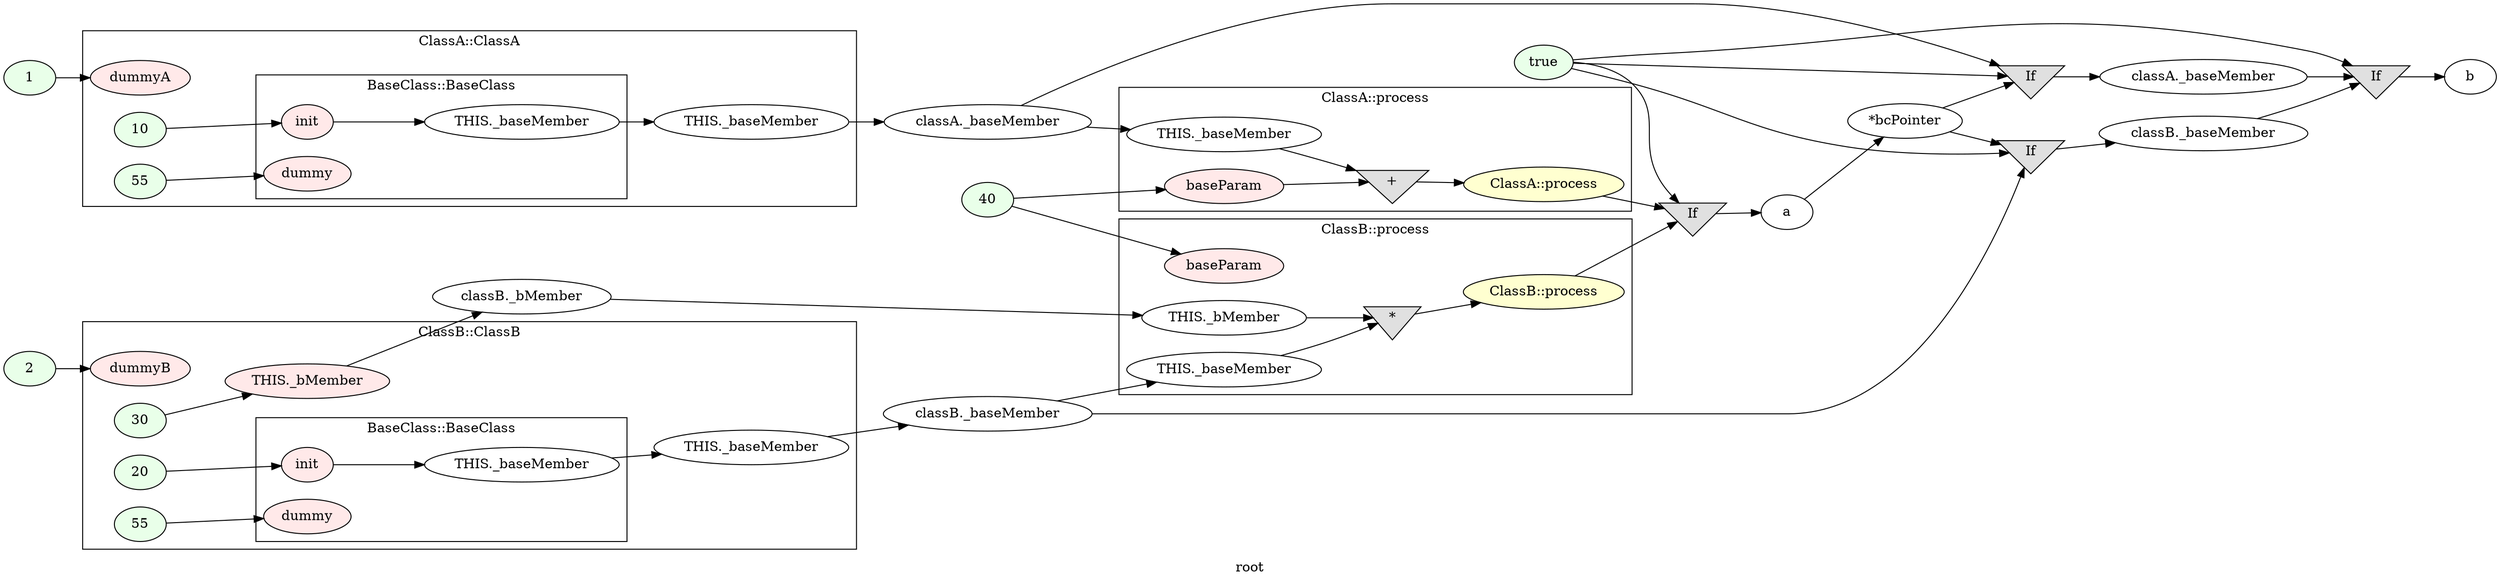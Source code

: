 digraph G
{
rankdir=LR;
label = "root";
	node_000039 [ label = "1", style=filled, fillcolor="#E9FFE9", startingline=46 ]
	node_000051 [ label = "classA._baseMember", startingline=46 ]
	node_000052 [ label = "2", style=filled, fillcolor="#E9FFE9", startingline=47 ]
	node_000065 [ label = "classB._bMember", startingline=47 ]
	node_000066 [ label = "classB._baseMember", startingline=47 ]
	node_000067 [ label = "true", style=filled, fillcolor="#E9FFE9", startingline=49 ]
	node_000074 [ label = "40", style=filled, fillcolor="#E9FFE9", startingline=58 ]
	node_000085 [ label = "If", shape=invtriangle, style=filled, fillcolor="#E0E0E0", startingline=58 ]
	node_000086 [ label = "a", startingline=58 ]
	node_000087 [ label = "*bcPointer", startingline=59 ]
	node_000088 [ label = "If", shape=invtriangle, style=filled, fillcolor="#E0E0E0", startingline=59 ]
	node_000089 [ label = "classA._baseMember", startingline=59 ]
	node_000090 [ label = "If", shape=invtriangle, style=filled, fillcolor="#E0E0E0", startingline=59 ]
	node_000091 [ label = "classB._baseMember", startingline=59 ]
	node_000092 [ label = "If", shape=invtriangle, style=filled, fillcolor="#E0E0E0", startingline=60 ]
	node_000093 [ label = "b", startingline=60 ]
subgraph cluster_1 {
label = "ClassA::ClassA";
parent = "G";
startingline = 46;
	node_000043 [ label = "dummyA", style=filled, fillcolor="#FFE9E9", startingline=20 ]
	node_000044 [ label = "10", style=filled, fillcolor="#E9FFE9", startingline=20 ]
	node_000045 [ label = "55", style=filled, fillcolor="#E9FFE9", startingline=20 ]
	node_000046 [ label = "THIS._baseMember", startingline=20 ]
subgraph cluster_2 {
label = "BaseClass::BaseClass";
parent = "cluster_1";
startingline = 20;
	node_000048 [ label = "init", style=filled, fillcolor="#FFE9E9", startingline=7 ]
	node_000049 [ label = "dummy", style=filled, fillcolor="#FFE9E9", startingline=7 ]
	node_000050 [ label = "THIS._baseMember", startingline=9 ]
}
}
subgraph cluster_3 {
label = "ClassB::ClassB";
parent = "G";
startingline = 47;
	node_000055 [ label = "dummyB", style=filled, fillcolor="#FFE9E9", startingline=34 ]
	node_000056 [ label = "20", style=filled, fillcolor="#E9FFE9", startingline=34 ]
	node_000057 [ label = "55", style=filled, fillcolor="#E9FFE9", startingline=34 ]
	node_000058 [ label = "THIS._baseMember", startingline=34 ]
	node_000059 [ label = "30", style=filled, fillcolor="#E9FFE9", startingline=34 ]
	node_000060 [ label = "THIS._bMember", style=filled, fillcolor="#FFE9E9", startingline=34 ]
subgraph cluster_4 {
label = "BaseClass::BaseClass";
parent = "cluster_3";
startingline = 34;
	node_000062 [ label = "init", style=filled, fillcolor="#FFE9E9", startingline=7 ]
	node_000063 [ label = "dummy", style=filled, fillcolor="#FFE9E9", startingline=7 ]
	node_000064 [ label = "THIS._baseMember", startingline=9 ]
}
}
subgraph cluster_5 {
label = "ClassA::process";
parent = "G";
startingline = 58;
	node_000075 [ label = "THIS._baseMember", startingline=23 ]
	node_000077 [ label = "baseParam", style=filled, fillcolor="#FFE9E9", startingline=23 ]
	node_000078 [ label = "+", shape=invtriangle, style=filled, fillcolor="#E0E0E0", startingline=25 ]
	node_000079 [ label = "ClassA::process", style=filled, fillcolor="#FFFFD0", startingline=25 ]
}
subgraph cluster_6 {
label = "ClassB::process";
parent = "G";
startingline = 58;
	node_000080 [ label = "THIS._baseMember", startingline=37 ]
	node_000081 [ label = "THIS._bMember", startingline=37 ]
	node_000082 [ label = "baseParam", style=filled, fillcolor="#FFE9E9", startingline=37 ]
	node_000083 [ label = "*", shape=invtriangle, style=filled, fillcolor="#E0E0E0", startingline=39 ]
	node_000084 [ label = "ClassB::process", style=filled, fillcolor="#FFFFD0", startingline=39 ]
}
	node_000039 -> node_000043
	node_000051 -> node_000075
	node_000051 -> node_000088
	node_000052 -> node_000055
	node_000065 -> node_000081
	node_000066 -> node_000080
	node_000066 -> node_000090
	node_000067 -> node_000085
	node_000067 -> node_000088
	node_000067 -> node_000090
	node_000067 -> node_000092
	node_000074 -> node_000077
	node_000074 -> node_000082
	node_000085 -> node_000086
	node_000086 -> node_000087
	node_000087 -> node_000088
	node_000087 -> node_000090
	node_000088 -> node_000089
	node_000089 -> node_000092
	node_000090 -> node_000091
	node_000091 -> node_000092
	node_000092 -> node_000093
	node_000044 -> node_000048
	node_000045 -> node_000049
	node_000046 -> node_000051
	node_000048 -> node_000050
	node_000050 -> node_000046
	node_000056 -> node_000062
	node_000057 -> node_000063
	node_000058 -> node_000066
	node_000059 -> node_000060
	node_000060 -> node_000065
	node_000062 -> node_000064
	node_000064 -> node_000058
	node_000075 -> node_000078
	node_000077 -> node_000078
	node_000078 -> node_000079
	node_000079 -> node_000085
	node_000080 -> node_000083
	node_000081 -> node_000083
	node_000083 -> node_000084
	node_000084 -> node_000085
}
